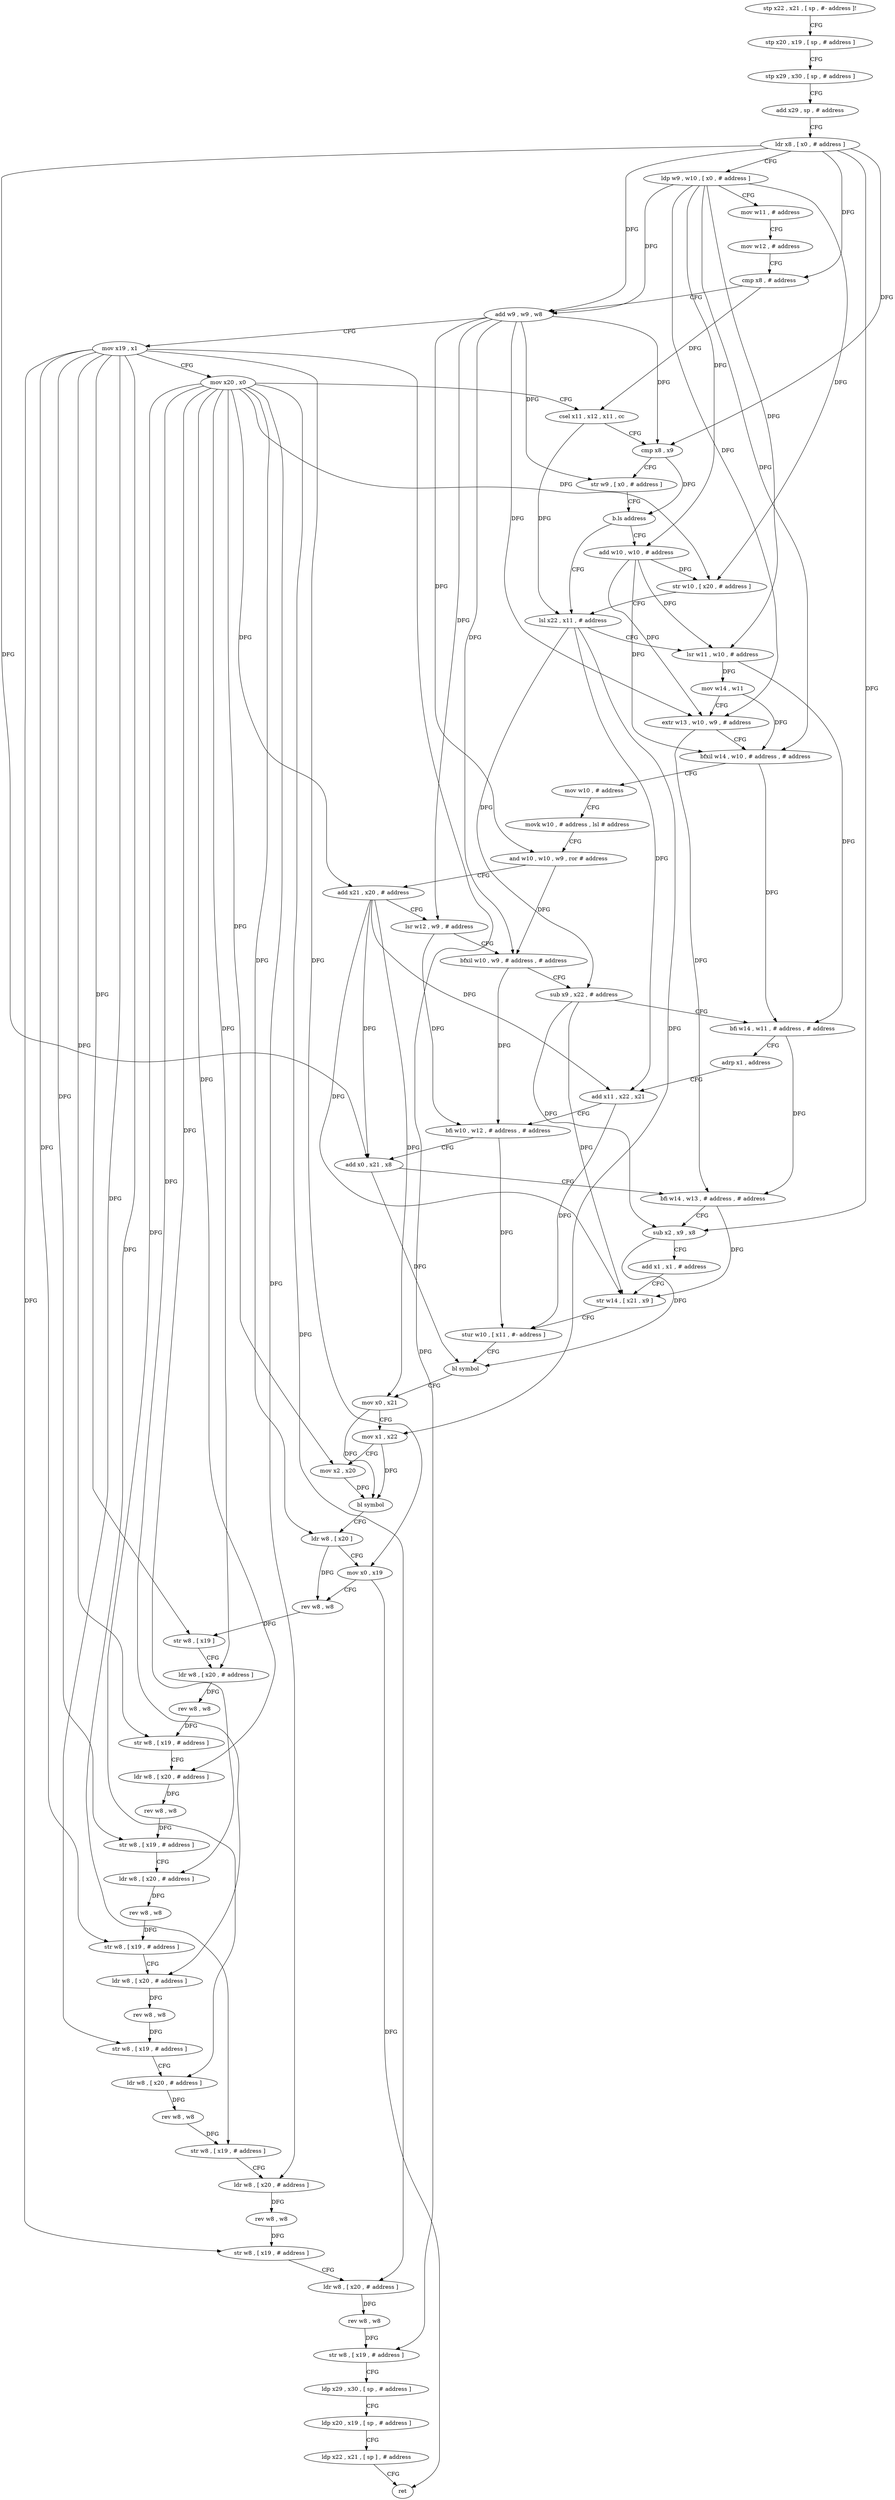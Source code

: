digraph "func" {
"4253688" [label = "stp x22 , x21 , [ sp , #- address ]!" ]
"4253692" [label = "stp x20 , x19 , [ sp , # address ]" ]
"4253696" [label = "stp x29 , x30 , [ sp , # address ]" ]
"4253700" [label = "add x29 , sp , # address" ]
"4253704" [label = "ldr x8 , [ x0 , # address ]" ]
"4253708" [label = "ldp w9 , w10 , [ x0 , # address ]" ]
"4253712" [label = "mov w11 , # address" ]
"4253716" [label = "mov w12 , # address" ]
"4253720" [label = "cmp x8 , # address" ]
"4253724" [label = "add w9 , w9 , w8" ]
"4253728" [label = "mov x19 , x1" ]
"4253732" [label = "mov x20 , x0" ]
"4253736" [label = "csel x11 , x12 , x11 , cc" ]
"4253740" [label = "cmp x8 , x9" ]
"4253744" [label = "str w9 , [ x0 , # address ]" ]
"4253748" [label = "b.ls address" ]
"4253760" [label = "lsl x22 , x11 , # address" ]
"4253752" [label = "add w10 , w10 , # address" ]
"4253764" [label = "lsr w11 , w10 , # address" ]
"4253768" [label = "mov w14 , w11" ]
"4253772" [label = "extr w13 , w10 , w9 , # address" ]
"4253776" [label = "bfxil w14 , w10 , # address , # address" ]
"4253780" [label = "mov w10 , # address" ]
"4253784" [label = "movk w10 , # address , lsl # address" ]
"4253788" [label = "and w10 , w10 , w9 , ror # address" ]
"4253792" [label = "add x21 , x20 , # address" ]
"4253796" [label = "lsr w12 , w9 , # address" ]
"4253800" [label = "bfxil w10 , w9 , # address , # address" ]
"4253804" [label = "sub x9 , x22 , # address" ]
"4253808" [label = "bfi w14 , w11 , # address , # address" ]
"4253812" [label = "adrp x1 , address" ]
"4253816" [label = "add x11 , x22 , x21" ]
"4253820" [label = "bfi w10 , w12 , # address , # address" ]
"4253824" [label = "add x0 , x21 , x8" ]
"4253828" [label = "bfi w14 , w13 , # address , # address" ]
"4253832" [label = "sub x2 , x9 , x8" ]
"4253836" [label = "add x1 , x1 , # address" ]
"4253840" [label = "str w14 , [ x21 , x9 ]" ]
"4253844" [label = "stur w10 , [ x11 , #- address ]" ]
"4253848" [label = "bl symbol" ]
"4253852" [label = "mov x0 , x21" ]
"4253856" [label = "mov x1 , x22" ]
"4253860" [label = "mov x2 , x20" ]
"4253864" [label = "bl symbol" ]
"4253868" [label = "ldr w8 , [ x20 ]" ]
"4253872" [label = "mov x0 , x19" ]
"4253876" [label = "rev w8 , w8" ]
"4253880" [label = "str w8 , [ x19 ]" ]
"4253884" [label = "ldr w8 , [ x20 , # address ]" ]
"4253888" [label = "rev w8 , w8" ]
"4253892" [label = "str w8 , [ x19 , # address ]" ]
"4253896" [label = "ldr w8 , [ x20 , # address ]" ]
"4253900" [label = "rev w8 , w8" ]
"4253904" [label = "str w8 , [ x19 , # address ]" ]
"4253908" [label = "ldr w8 , [ x20 , # address ]" ]
"4253912" [label = "rev w8 , w8" ]
"4253916" [label = "str w8 , [ x19 , # address ]" ]
"4253920" [label = "ldr w8 , [ x20 , # address ]" ]
"4253924" [label = "rev w8 , w8" ]
"4253928" [label = "str w8 , [ x19 , # address ]" ]
"4253932" [label = "ldr w8 , [ x20 , # address ]" ]
"4253936" [label = "rev w8 , w8" ]
"4253940" [label = "str w8 , [ x19 , # address ]" ]
"4253944" [label = "ldr w8 , [ x20 , # address ]" ]
"4253948" [label = "rev w8 , w8" ]
"4253952" [label = "str w8 , [ x19 , # address ]" ]
"4253956" [label = "ldr w8 , [ x20 , # address ]" ]
"4253960" [label = "rev w8 , w8" ]
"4253964" [label = "str w8 , [ x19 , # address ]" ]
"4253968" [label = "ldp x29 , x30 , [ sp , # address ]" ]
"4253972" [label = "ldp x20 , x19 , [ sp , # address ]" ]
"4253976" [label = "ldp x22 , x21 , [ sp ] , # address" ]
"4253980" [label = "ret" ]
"4253756" [label = "str w10 , [ x20 , # address ]" ]
"4253688" -> "4253692" [ label = "CFG" ]
"4253692" -> "4253696" [ label = "CFG" ]
"4253696" -> "4253700" [ label = "CFG" ]
"4253700" -> "4253704" [ label = "CFG" ]
"4253704" -> "4253708" [ label = "CFG" ]
"4253704" -> "4253720" [ label = "DFG" ]
"4253704" -> "4253724" [ label = "DFG" ]
"4253704" -> "4253740" [ label = "DFG" ]
"4253704" -> "4253824" [ label = "DFG" ]
"4253704" -> "4253832" [ label = "DFG" ]
"4253708" -> "4253712" [ label = "CFG" ]
"4253708" -> "4253724" [ label = "DFG" ]
"4253708" -> "4253764" [ label = "DFG" ]
"4253708" -> "4253772" [ label = "DFG" ]
"4253708" -> "4253776" [ label = "DFG" ]
"4253708" -> "4253752" [ label = "DFG" ]
"4253708" -> "4253756" [ label = "DFG" ]
"4253712" -> "4253716" [ label = "CFG" ]
"4253716" -> "4253720" [ label = "CFG" ]
"4253720" -> "4253724" [ label = "CFG" ]
"4253720" -> "4253736" [ label = "DFG" ]
"4253724" -> "4253728" [ label = "CFG" ]
"4253724" -> "4253740" [ label = "DFG" ]
"4253724" -> "4253744" [ label = "DFG" ]
"4253724" -> "4253772" [ label = "DFG" ]
"4253724" -> "4253788" [ label = "DFG" ]
"4253724" -> "4253796" [ label = "DFG" ]
"4253724" -> "4253800" [ label = "DFG" ]
"4253728" -> "4253732" [ label = "CFG" ]
"4253728" -> "4253872" [ label = "DFG" ]
"4253728" -> "4253880" [ label = "DFG" ]
"4253728" -> "4253892" [ label = "DFG" ]
"4253728" -> "4253904" [ label = "DFG" ]
"4253728" -> "4253916" [ label = "DFG" ]
"4253728" -> "4253928" [ label = "DFG" ]
"4253728" -> "4253940" [ label = "DFG" ]
"4253728" -> "4253952" [ label = "DFG" ]
"4253728" -> "4253964" [ label = "DFG" ]
"4253732" -> "4253736" [ label = "CFG" ]
"4253732" -> "4253792" [ label = "DFG" ]
"4253732" -> "4253860" [ label = "DFG" ]
"4253732" -> "4253868" [ label = "DFG" ]
"4253732" -> "4253884" [ label = "DFG" ]
"4253732" -> "4253896" [ label = "DFG" ]
"4253732" -> "4253908" [ label = "DFG" ]
"4253732" -> "4253920" [ label = "DFG" ]
"4253732" -> "4253932" [ label = "DFG" ]
"4253732" -> "4253944" [ label = "DFG" ]
"4253732" -> "4253956" [ label = "DFG" ]
"4253732" -> "4253756" [ label = "DFG" ]
"4253736" -> "4253740" [ label = "CFG" ]
"4253736" -> "4253760" [ label = "DFG" ]
"4253740" -> "4253744" [ label = "CFG" ]
"4253740" -> "4253748" [ label = "DFG" ]
"4253744" -> "4253748" [ label = "CFG" ]
"4253748" -> "4253760" [ label = "CFG" ]
"4253748" -> "4253752" [ label = "CFG" ]
"4253760" -> "4253764" [ label = "CFG" ]
"4253760" -> "4253804" [ label = "DFG" ]
"4253760" -> "4253816" [ label = "DFG" ]
"4253760" -> "4253856" [ label = "DFG" ]
"4253752" -> "4253756" [ label = "DFG" ]
"4253752" -> "4253764" [ label = "DFG" ]
"4253752" -> "4253776" [ label = "DFG" ]
"4253752" -> "4253772" [ label = "DFG" ]
"4253764" -> "4253768" [ label = "DFG" ]
"4253764" -> "4253808" [ label = "DFG" ]
"4253768" -> "4253772" [ label = "CFG" ]
"4253768" -> "4253776" [ label = "DFG" ]
"4253772" -> "4253776" [ label = "CFG" ]
"4253772" -> "4253828" [ label = "DFG" ]
"4253776" -> "4253780" [ label = "CFG" ]
"4253776" -> "4253808" [ label = "DFG" ]
"4253780" -> "4253784" [ label = "CFG" ]
"4253784" -> "4253788" [ label = "CFG" ]
"4253788" -> "4253792" [ label = "CFG" ]
"4253788" -> "4253800" [ label = "DFG" ]
"4253792" -> "4253796" [ label = "CFG" ]
"4253792" -> "4253816" [ label = "DFG" ]
"4253792" -> "4253824" [ label = "DFG" ]
"4253792" -> "4253840" [ label = "DFG" ]
"4253792" -> "4253852" [ label = "DFG" ]
"4253796" -> "4253800" [ label = "CFG" ]
"4253796" -> "4253820" [ label = "DFG" ]
"4253800" -> "4253804" [ label = "CFG" ]
"4253800" -> "4253820" [ label = "DFG" ]
"4253804" -> "4253808" [ label = "CFG" ]
"4253804" -> "4253832" [ label = "DFG" ]
"4253804" -> "4253840" [ label = "DFG" ]
"4253808" -> "4253812" [ label = "CFG" ]
"4253808" -> "4253828" [ label = "DFG" ]
"4253812" -> "4253816" [ label = "CFG" ]
"4253816" -> "4253820" [ label = "CFG" ]
"4253816" -> "4253844" [ label = "DFG" ]
"4253820" -> "4253824" [ label = "CFG" ]
"4253820" -> "4253844" [ label = "DFG" ]
"4253824" -> "4253828" [ label = "CFG" ]
"4253824" -> "4253848" [ label = "DFG" ]
"4253828" -> "4253832" [ label = "CFG" ]
"4253828" -> "4253840" [ label = "DFG" ]
"4253832" -> "4253836" [ label = "CFG" ]
"4253832" -> "4253848" [ label = "DFG" ]
"4253836" -> "4253840" [ label = "CFG" ]
"4253840" -> "4253844" [ label = "CFG" ]
"4253844" -> "4253848" [ label = "CFG" ]
"4253848" -> "4253852" [ label = "CFG" ]
"4253852" -> "4253856" [ label = "CFG" ]
"4253852" -> "4253864" [ label = "DFG" ]
"4253856" -> "4253860" [ label = "CFG" ]
"4253856" -> "4253864" [ label = "DFG" ]
"4253860" -> "4253864" [ label = "DFG" ]
"4253864" -> "4253868" [ label = "CFG" ]
"4253868" -> "4253872" [ label = "CFG" ]
"4253868" -> "4253876" [ label = "DFG" ]
"4253872" -> "4253876" [ label = "CFG" ]
"4253872" -> "4253980" [ label = "DFG" ]
"4253876" -> "4253880" [ label = "DFG" ]
"4253880" -> "4253884" [ label = "CFG" ]
"4253884" -> "4253888" [ label = "DFG" ]
"4253888" -> "4253892" [ label = "DFG" ]
"4253892" -> "4253896" [ label = "CFG" ]
"4253896" -> "4253900" [ label = "DFG" ]
"4253900" -> "4253904" [ label = "DFG" ]
"4253904" -> "4253908" [ label = "CFG" ]
"4253908" -> "4253912" [ label = "DFG" ]
"4253912" -> "4253916" [ label = "DFG" ]
"4253916" -> "4253920" [ label = "CFG" ]
"4253920" -> "4253924" [ label = "DFG" ]
"4253924" -> "4253928" [ label = "DFG" ]
"4253928" -> "4253932" [ label = "CFG" ]
"4253932" -> "4253936" [ label = "DFG" ]
"4253936" -> "4253940" [ label = "DFG" ]
"4253940" -> "4253944" [ label = "CFG" ]
"4253944" -> "4253948" [ label = "DFG" ]
"4253948" -> "4253952" [ label = "DFG" ]
"4253952" -> "4253956" [ label = "CFG" ]
"4253956" -> "4253960" [ label = "DFG" ]
"4253960" -> "4253964" [ label = "DFG" ]
"4253964" -> "4253968" [ label = "CFG" ]
"4253968" -> "4253972" [ label = "CFG" ]
"4253972" -> "4253976" [ label = "CFG" ]
"4253976" -> "4253980" [ label = "CFG" ]
"4253756" -> "4253760" [ label = "CFG" ]
}
